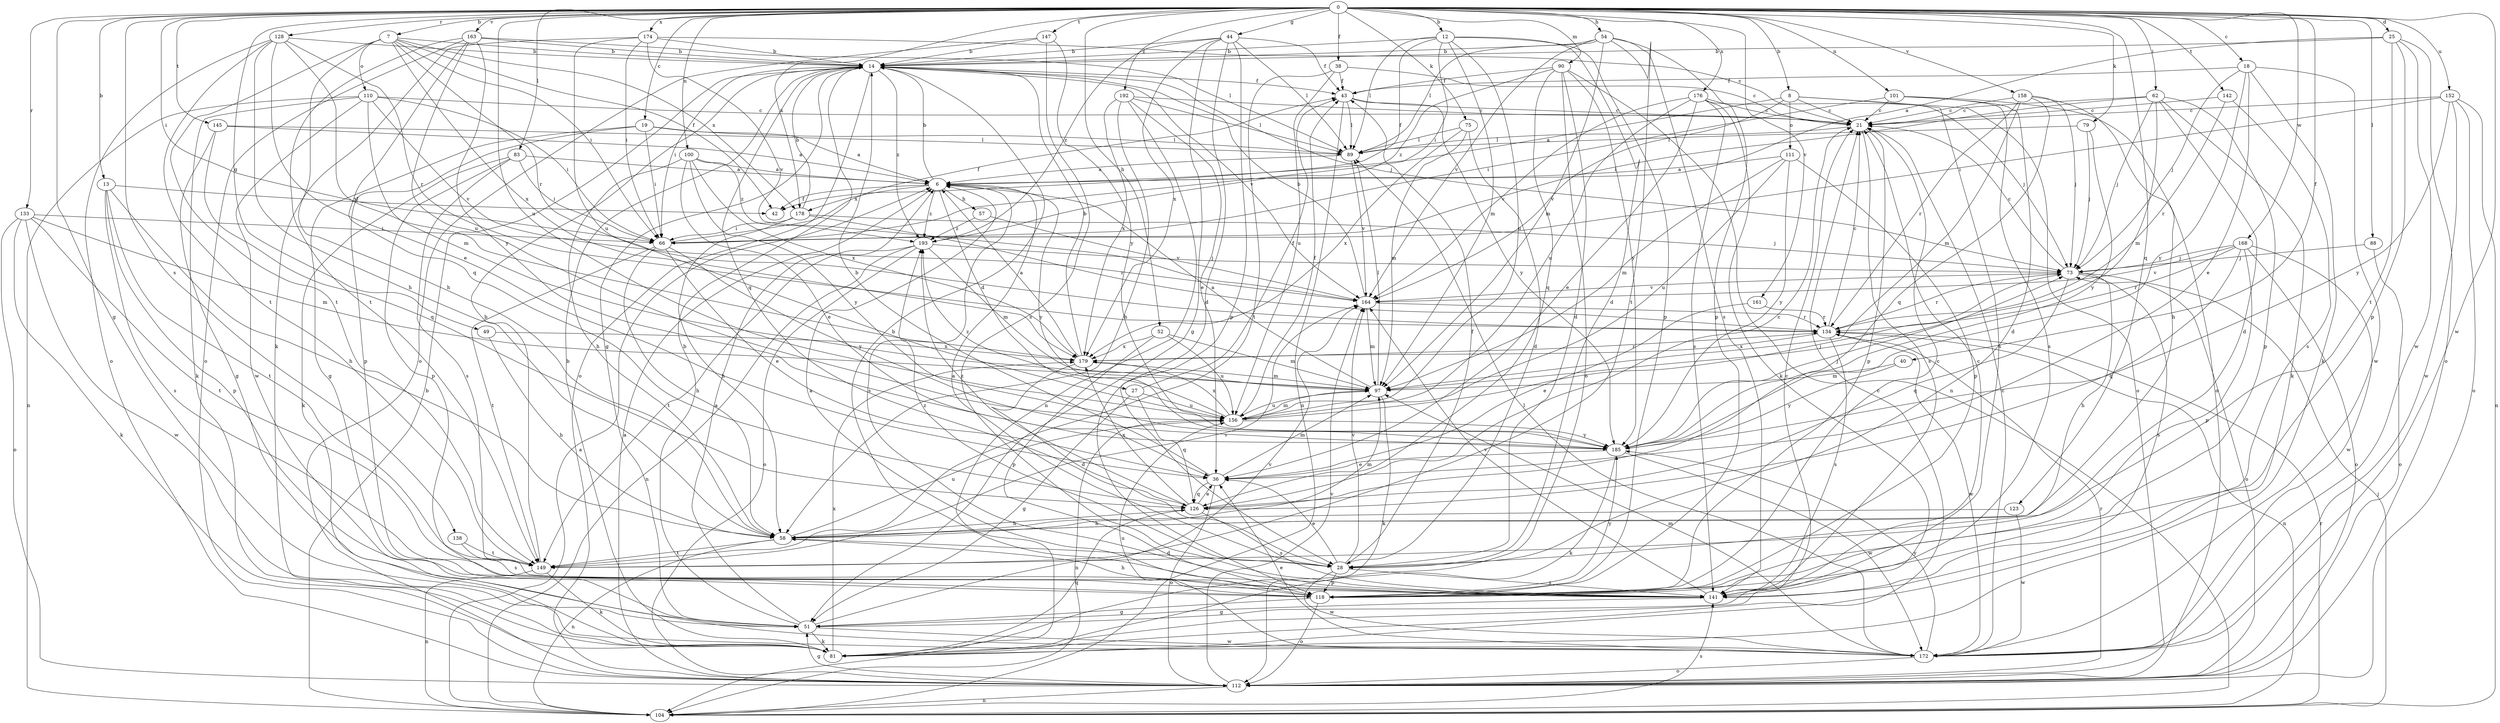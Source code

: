 strict digraph  {
0;
6;
7;
8;
12;
13;
14;
18;
19;
21;
25;
27;
28;
36;
38;
40;
42;
43;
44;
49;
51;
52;
54;
57;
58;
62;
66;
73;
75;
79;
81;
83;
88;
89;
90;
97;
100;
101;
104;
110;
111;
112;
118;
123;
126;
128;
133;
134;
138;
141;
142;
145;
147;
149;
152;
156;
158;
161;
163;
164;
168;
172;
174;
176;
178;
179;
185;
192;
193;
0 -> 7  [label=b];
0 -> 8  [label=b];
0 -> 12  [label=b];
0 -> 13  [label=b];
0 -> 18  [label=c];
0 -> 19  [label=c];
0 -> 25  [label=d];
0 -> 38  [label=f];
0 -> 40  [label=f];
0 -> 44  [label=g];
0 -> 49  [label=g];
0 -> 51  [label=g];
0 -> 52  [label=h];
0 -> 54  [label=h];
0 -> 62  [label=i];
0 -> 66  [label=i];
0 -> 75  [label=k];
0 -> 79  [label=k];
0 -> 83  [label=l];
0 -> 88  [label=l];
0 -> 90  [label=m];
0 -> 100  [label=n];
0 -> 101  [label=n];
0 -> 123  [label=q];
0 -> 128  [label=r];
0 -> 133  [label=r];
0 -> 138  [label=s];
0 -> 142  [label=t];
0 -> 145  [label=t];
0 -> 147  [label=t];
0 -> 152  [label=u];
0 -> 156  [label=u];
0 -> 158  [label=v];
0 -> 161  [label=v];
0 -> 163  [label=v];
0 -> 168  [label=w];
0 -> 172  [label=w];
0 -> 174  [label=x];
0 -> 176  [label=x];
0 -> 178  [label=x];
0 -> 192  [label=z];
6 -> 14  [label=b];
6 -> 27  [label=d];
6 -> 42  [label=f];
6 -> 57  [label=h];
6 -> 141  [label=s];
6 -> 178  [label=x];
6 -> 185  [label=y];
6 -> 193  [label=z];
7 -> 14  [label=b];
7 -> 42  [label=f];
7 -> 58  [label=h];
7 -> 66  [label=i];
7 -> 110  [label=o];
7 -> 134  [label=r];
7 -> 149  [label=t];
7 -> 178  [label=x];
7 -> 179  [label=x];
8 -> 6  [label=a];
8 -> 21  [label=c];
8 -> 111  [label=o];
8 -> 112  [label=o];
8 -> 141  [label=s];
8 -> 164  [label=v];
12 -> 14  [label=b];
12 -> 28  [label=d];
12 -> 42  [label=f];
12 -> 66  [label=i];
12 -> 89  [label=l];
12 -> 97  [label=m];
12 -> 118  [label=p];
12 -> 156  [label=u];
13 -> 42  [label=f];
13 -> 58  [label=h];
13 -> 118  [label=p];
13 -> 141  [label=s];
13 -> 149  [label=t];
14 -> 43  [label=f];
14 -> 51  [label=g];
14 -> 66  [label=i];
14 -> 73  [label=j];
14 -> 112  [label=o];
14 -> 126  [label=q];
14 -> 164  [label=v];
14 -> 193  [label=z];
18 -> 36  [label=e];
18 -> 43  [label=f];
18 -> 73  [label=j];
18 -> 81  [label=k];
18 -> 172  [label=w];
18 -> 185  [label=y];
19 -> 6  [label=a];
19 -> 51  [label=g];
19 -> 66  [label=i];
19 -> 89  [label=l];
19 -> 118  [label=p];
21 -> 89  [label=l];
21 -> 118  [label=p];
21 -> 141  [label=s];
25 -> 6  [label=a];
25 -> 14  [label=b];
25 -> 112  [label=o];
25 -> 118  [label=p];
25 -> 149  [label=t];
25 -> 172  [label=w];
27 -> 43  [label=f];
27 -> 51  [label=g];
27 -> 126  [label=q];
27 -> 156  [label=u];
28 -> 6  [label=a];
28 -> 36  [label=e];
28 -> 43  [label=f];
28 -> 118  [label=p];
28 -> 141  [label=s];
28 -> 164  [label=v];
28 -> 172  [label=w];
28 -> 193  [label=z];
36 -> 14  [label=b];
36 -> 97  [label=m];
36 -> 112  [label=o];
36 -> 126  [label=q];
38 -> 21  [label=c];
38 -> 43  [label=f];
38 -> 149  [label=t];
38 -> 156  [label=u];
40 -> 97  [label=m];
40 -> 185  [label=y];
43 -> 21  [label=c];
43 -> 89  [label=l];
43 -> 104  [label=n];
43 -> 185  [label=y];
44 -> 14  [label=b];
44 -> 28  [label=d];
44 -> 43  [label=f];
44 -> 51  [label=g];
44 -> 89  [label=l];
44 -> 118  [label=p];
44 -> 179  [label=x];
44 -> 193  [label=z];
49 -> 58  [label=h];
49 -> 179  [label=x];
51 -> 6  [label=a];
51 -> 14  [label=b];
51 -> 21  [label=c];
51 -> 81  [label=k];
51 -> 164  [label=v];
51 -> 172  [label=w];
52 -> 97  [label=m];
52 -> 118  [label=p];
52 -> 156  [label=u];
52 -> 179  [label=x];
54 -> 14  [label=b];
54 -> 89  [label=l];
54 -> 97  [label=m];
54 -> 118  [label=p];
54 -> 141  [label=s];
54 -> 149  [label=t];
54 -> 164  [label=v];
57 -> 164  [label=v];
57 -> 193  [label=z];
58 -> 28  [label=d];
58 -> 97  [label=m];
58 -> 104  [label=n];
58 -> 149  [label=t];
58 -> 156  [label=u];
62 -> 21  [label=c];
62 -> 28  [label=d];
62 -> 66  [label=i];
62 -> 73  [label=j];
62 -> 81  [label=k];
62 -> 97  [label=m];
62 -> 118  [label=p];
66 -> 36  [label=e];
66 -> 43  [label=f];
66 -> 58  [label=h];
66 -> 149  [label=t];
66 -> 185  [label=y];
73 -> 21  [label=c];
73 -> 58  [label=h];
73 -> 112  [label=o];
73 -> 126  [label=q];
73 -> 134  [label=r];
73 -> 141  [label=s];
73 -> 164  [label=v];
75 -> 28  [label=d];
75 -> 89  [label=l];
75 -> 97  [label=m];
75 -> 179  [label=x];
79 -> 73  [label=j];
79 -> 89  [label=l];
79 -> 185  [label=y];
81 -> 14  [label=b];
81 -> 21  [label=c];
81 -> 126  [label=q];
81 -> 179  [label=x];
83 -> 6  [label=a];
83 -> 66  [label=i];
83 -> 81  [label=k];
83 -> 118  [label=p];
83 -> 141  [label=s];
88 -> 73  [label=j];
88 -> 112  [label=o];
89 -> 6  [label=a];
89 -> 164  [label=v];
90 -> 28  [label=d];
90 -> 43  [label=f];
90 -> 104  [label=n];
90 -> 112  [label=o];
90 -> 126  [label=q];
90 -> 185  [label=y];
90 -> 193  [label=z];
97 -> 6  [label=a];
97 -> 81  [label=k];
97 -> 89  [label=l];
97 -> 156  [label=u];
100 -> 6  [label=a];
100 -> 36  [label=e];
100 -> 58  [label=h];
100 -> 179  [label=x];
100 -> 185  [label=y];
100 -> 193  [label=z];
101 -> 21  [label=c];
101 -> 28  [label=d];
101 -> 66  [label=i];
101 -> 112  [label=o];
101 -> 141  [label=s];
104 -> 6  [label=a];
104 -> 14  [label=b];
104 -> 73  [label=j];
104 -> 134  [label=r];
104 -> 141  [label=s];
110 -> 21  [label=c];
110 -> 66  [label=i];
110 -> 81  [label=k];
110 -> 97  [label=m];
110 -> 104  [label=n];
110 -> 164  [label=v];
110 -> 172  [label=w];
111 -> 6  [label=a];
111 -> 97  [label=m];
111 -> 118  [label=p];
111 -> 156  [label=u];
111 -> 185  [label=y];
112 -> 6  [label=a];
112 -> 51  [label=g];
112 -> 104  [label=n];
112 -> 134  [label=r];
112 -> 164  [label=v];
118 -> 14  [label=b];
118 -> 21  [label=c];
118 -> 51  [label=g];
118 -> 58  [label=h];
118 -> 112  [label=o];
118 -> 185  [label=y];
123 -> 58  [label=h];
123 -> 172  [label=w];
126 -> 21  [label=c];
126 -> 36  [label=e];
126 -> 58  [label=h];
126 -> 141  [label=s];
126 -> 179  [label=x];
126 -> 193  [label=z];
128 -> 14  [label=b];
128 -> 36  [label=e];
128 -> 58  [label=h];
128 -> 112  [label=o];
128 -> 134  [label=r];
128 -> 149  [label=t];
128 -> 179  [label=x];
133 -> 66  [label=i];
133 -> 81  [label=k];
133 -> 97  [label=m];
133 -> 112  [label=o];
133 -> 149  [label=t];
133 -> 172  [label=w];
134 -> 21  [label=c];
134 -> 104  [label=n];
134 -> 141  [label=s];
134 -> 172  [label=w];
134 -> 179  [label=x];
138 -> 141  [label=s];
138 -> 149  [label=t];
141 -> 6  [label=a];
141 -> 21  [label=c];
141 -> 51  [label=g];
141 -> 164  [label=v];
142 -> 21  [label=c];
142 -> 134  [label=r];
142 -> 141  [label=s];
145 -> 6  [label=a];
145 -> 51  [label=g];
145 -> 89  [label=l];
145 -> 126  [label=q];
147 -> 14  [label=b];
147 -> 112  [label=o];
147 -> 141  [label=s];
147 -> 185  [label=y];
149 -> 14  [label=b];
149 -> 81  [label=k];
149 -> 104  [label=n];
149 -> 164  [label=v];
152 -> 21  [label=c];
152 -> 66  [label=i];
152 -> 104  [label=n];
152 -> 112  [label=o];
152 -> 172  [label=w];
152 -> 185  [label=y];
156 -> 43  [label=f];
156 -> 73  [label=j];
156 -> 97  [label=m];
156 -> 104  [label=n];
156 -> 179  [label=x];
156 -> 185  [label=y];
156 -> 193  [label=z];
158 -> 21  [label=c];
158 -> 58  [label=h];
158 -> 73  [label=j];
158 -> 97  [label=m];
158 -> 126  [label=q];
158 -> 134  [label=r];
161 -> 36  [label=e];
161 -> 134  [label=r];
163 -> 14  [label=b];
163 -> 89  [label=l];
163 -> 112  [label=o];
163 -> 126  [label=q];
163 -> 149  [label=t];
163 -> 156  [label=u];
163 -> 185  [label=y];
164 -> 14  [label=b];
164 -> 97  [label=m];
164 -> 134  [label=r];
168 -> 73  [label=j];
168 -> 112  [label=o];
168 -> 118  [label=p];
168 -> 126  [label=q];
168 -> 134  [label=r];
168 -> 164  [label=v];
168 -> 172  [label=w];
172 -> 21  [label=c];
172 -> 36  [label=e];
172 -> 89  [label=l];
172 -> 97  [label=m];
172 -> 112  [label=o];
172 -> 156  [label=u];
172 -> 185  [label=y];
174 -> 14  [label=b];
174 -> 21  [label=c];
174 -> 66  [label=i];
174 -> 81  [label=k];
174 -> 156  [label=u];
174 -> 164  [label=v];
176 -> 21  [label=c];
176 -> 36  [label=e];
176 -> 73  [label=j];
176 -> 81  [label=k];
176 -> 141  [label=s];
176 -> 156  [label=u];
176 -> 164  [label=v];
178 -> 14  [label=b];
178 -> 58  [label=h];
178 -> 66  [label=i];
178 -> 73  [label=j];
178 -> 134  [label=r];
179 -> 6  [label=a];
179 -> 14  [label=b];
179 -> 28  [label=d];
179 -> 97  [label=m];
179 -> 134  [label=r];
185 -> 36  [label=e];
185 -> 73  [label=j];
185 -> 81  [label=k];
185 -> 172  [label=w];
192 -> 21  [label=c];
192 -> 36  [label=e];
192 -> 58  [label=h];
192 -> 89  [label=l];
192 -> 104  [label=n];
192 -> 179  [label=x];
193 -> 73  [label=j];
193 -> 97  [label=m];
193 -> 104  [label=n];
193 -> 112  [label=o];
193 -> 149  [label=t];
}
